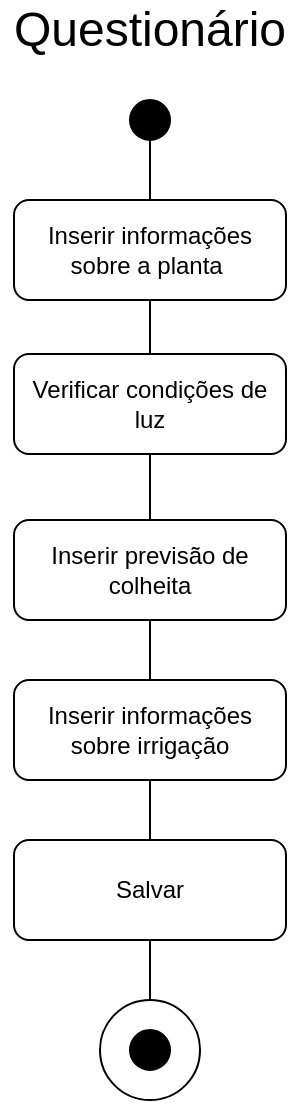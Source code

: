 <mxfile version="24.3.1" type="github">
  <diagram name="Página-1" id="8Cdpj6XRsy2rY5eYVFZC">
    <mxGraphModel dx="954" dy="610" grid="1" gridSize="10" guides="1" tooltips="1" connect="1" arrows="1" fold="1" page="1" pageScale="1" pageWidth="827" pageHeight="1169" math="0" shadow="0">
      <root>
        <mxCell id="0" />
        <mxCell id="1" parent="0" />
        <mxCell id="DWfnJ0vSIlyuYI8jrPH5-1" value="" style="ellipse;whiteSpace=wrap;html=1;aspect=fixed;fillColor=#000000;" vertex="1" parent="1">
          <mxGeometry x="394" y="80" width="20" height="20" as="geometry" />
        </mxCell>
        <mxCell id="DWfnJ0vSIlyuYI8jrPH5-2" value="Inserir informações sobre a planta&amp;nbsp;" style="rounded=1;whiteSpace=wrap;html=1;" vertex="1" parent="1">
          <mxGeometry x="336" y="130" width="136" height="50" as="geometry" />
        </mxCell>
        <mxCell id="DWfnJ0vSIlyuYI8jrPH5-3" value="&lt;font style=&quot;font-size: 24px;&quot;&gt;Questionário&lt;/font&gt;" style="text;html=1;align=center;verticalAlign=middle;whiteSpace=wrap;rounded=0;" vertex="1" parent="1">
          <mxGeometry x="329" y="30" width="150" height="30" as="geometry" />
        </mxCell>
        <mxCell id="DWfnJ0vSIlyuYI8jrPH5-4" value="" style="endArrow=none;html=1;rounded=0;entryX=0.5;entryY=1;entryDx=0;entryDy=0;exitX=0.5;exitY=0;exitDx=0;exitDy=0;" edge="1" parent="1" source="DWfnJ0vSIlyuYI8jrPH5-2" target="DWfnJ0vSIlyuYI8jrPH5-1">
          <mxGeometry width="50" height="50" relative="1" as="geometry">
            <mxPoint x="480" y="190" as="sourcePoint" />
            <mxPoint x="530" y="140" as="targetPoint" />
          </mxGeometry>
        </mxCell>
        <mxCell id="DWfnJ0vSIlyuYI8jrPH5-5" value="" style="endArrow=none;html=1;rounded=0;entryX=0.5;entryY=1;entryDx=0;entryDy=0;exitX=0.5;exitY=0;exitDx=0;exitDy=0;" edge="1" parent="1" source="DWfnJ0vSIlyuYI8jrPH5-6" target="DWfnJ0vSIlyuYI8jrPH5-2">
          <mxGeometry width="50" height="50" relative="1" as="geometry">
            <mxPoint x="400" y="300" as="sourcePoint" />
            <mxPoint x="450" y="250" as="targetPoint" />
          </mxGeometry>
        </mxCell>
        <mxCell id="DWfnJ0vSIlyuYI8jrPH5-6" value="Verificar c&lt;span style=&quot;background-color: initial;&quot;&gt;ondições de luz&lt;/span&gt;" style="rounded=1;whiteSpace=wrap;html=1;" vertex="1" parent="1">
          <mxGeometry x="336" y="207" width="136" height="50" as="geometry" />
        </mxCell>
        <mxCell id="DWfnJ0vSIlyuYI8jrPH5-7" value="" style="endArrow=none;html=1;rounded=0;entryX=0.5;entryY=1;entryDx=0;entryDy=0;exitX=0.5;exitY=0;exitDx=0;exitDy=0;" edge="1" parent="1" source="DWfnJ0vSIlyuYI8jrPH5-8" target="DWfnJ0vSIlyuYI8jrPH5-6">
          <mxGeometry width="50" height="50" relative="1" as="geometry">
            <mxPoint x="404" y="290" as="sourcePoint" />
            <mxPoint x="380" y="320" as="targetPoint" />
          </mxGeometry>
        </mxCell>
        <mxCell id="DWfnJ0vSIlyuYI8jrPH5-8" value="Inserir previsão de colheita" style="rounded=1;whiteSpace=wrap;html=1;" vertex="1" parent="1">
          <mxGeometry x="336" y="290" width="136" height="50" as="geometry" />
        </mxCell>
        <mxCell id="DWfnJ0vSIlyuYI8jrPH5-9" value="Inserir informações sobre irrigação" style="rounded=1;whiteSpace=wrap;html=1;" vertex="1" parent="1">
          <mxGeometry x="336" y="370" width="136" height="50" as="geometry" />
        </mxCell>
        <mxCell id="DWfnJ0vSIlyuYI8jrPH5-10" value="" style="endArrow=none;html=1;rounded=0;entryX=0.5;entryY=1;entryDx=0;entryDy=0;exitX=0.5;exitY=0;exitDx=0;exitDy=0;" edge="1" parent="1" source="DWfnJ0vSIlyuYI8jrPH5-9" target="DWfnJ0vSIlyuYI8jrPH5-8">
          <mxGeometry width="50" height="50" relative="1" as="geometry">
            <mxPoint x="280" y="520" as="sourcePoint" />
            <mxPoint x="330" y="470" as="targetPoint" />
          </mxGeometry>
        </mxCell>
        <mxCell id="DWfnJ0vSIlyuYI8jrPH5-11" value="Salvar" style="rounded=1;whiteSpace=wrap;html=1;" vertex="1" parent="1">
          <mxGeometry x="336" y="450" width="136" height="50" as="geometry" />
        </mxCell>
        <mxCell id="DWfnJ0vSIlyuYI8jrPH5-12" value="" style="endArrow=none;html=1;rounded=0;entryX=0.5;entryY=1;entryDx=0;entryDy=0;exitX=0.5;exitY=0;exitDx=0;exitDy=0;" edge="1" parent="1" source="DWfnJ0vSIlyuYI8jrPH5-11" target="DWfnJ0vSIlyuYI8jrPH5-9">
          <mxGeometry width="50" height="50" relative="1" as="geometry">
            <mxPoint x="170" y="470" as="sourcePoint" />
            <mxPoint x="220" y="420" as="targetPoint" />
          </mxGeometry>
        </mxCell>
        <mxCell id="DWfnJ0vSIlyuYI8jrPH5-14" value="" style="ellipse;whiteSpace=wrap;html=1;aspect=fixed;" vertex="1" parent="1">
          <mxGeometry x="379" y="530" width="50" height="50" as="geometry" />
        </mxCell>
        <mxCell id="DWfnJ0vSIlyuYI8jrPH5-13" value="" style="ellipse;whiteSpace=wrap;html=1;aspect=fixed;fillColor=#000000;" vertex="1" parent="1">
          <mxGeometry x="394" y="545" width="20" height="20" as="geometry" />
        </mxCell>
        <mxCell id="DWfnJ0vSIlyuYI8jrPH5-15" value="" style="endArrow=none;html=1;rounded=0;entryX=0.5;entryY=1;entryDx=0;entryDy=0;exitX=0.5;exitY=0;exitDx=0;exitDy=0;" edge="1" parent="1" source="DWfnJ0vSIlyuYI8jrPH5-14" target="DWfnJ0vSIlyuYI8jrPH5-11">
          <mxGeometry width="50" height="50" relative="1" as="geometry">
            <mxPoint x="130" y="540" as="sourcePoint" />
            <mxPoint x="180" y="490" as="targetPoint" />
          </mxGeometry>
        </mxCell>
      </root>
    </mxGraphModel>
  </diagram>
</mxfile>
